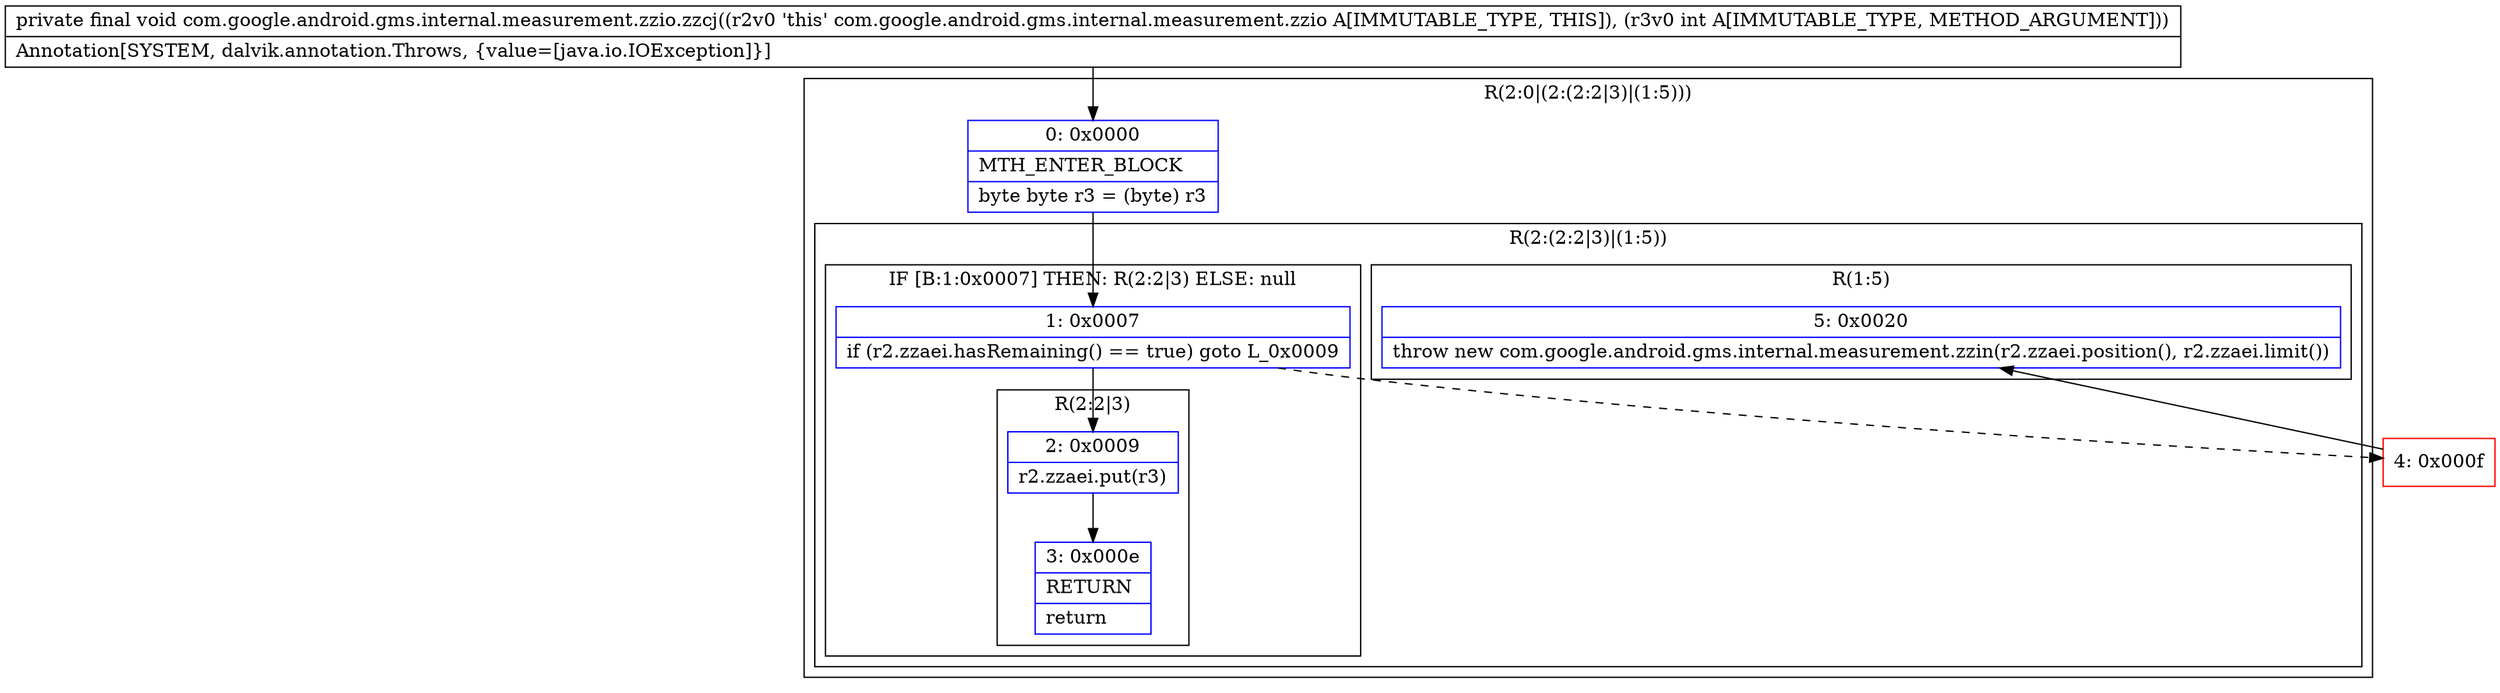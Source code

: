 digraph "CFG forcom.google.android.gms.internal.measurement.zzio.zzcj(I)V" {
subgraph cluster_Region_612462799 {
label = "R(2:0|(2:(2:2|3)|(1:5)))";
node [shape=record,color=blue];
Node_0 [shape=record,label="{0\:\ 0x0000|MTH_ENTER_BLOCK\l|byte byte r3 = (byte) r3\l}"];
subgraph cluster_Region_429261216 {
label = "R(2:(2:2|3)|(1:5))";
node [shape=record,color=blue];
subgraph cluster_IfRegion_602044213 {
label = "IF [B:1:0x0007] THEN: R(2:2|3) ELSE: null";
node [shape=record,color=blue];
Node_1 [shape=record,label="{1\:\ 0x0007|if (r2.zzaei.hasRemaining() == true) goto L_0x0009\l}"];
subgraph cluster_Region_617933494 {
label = "R(2:2|3)";
node [shape=record,color=blue];
Node_2 [shape=record,label="{2\:\ 0x0009|r2.zzaei.put(r3)\l}"];
Node_3 [shape=record,label="{3\:\ 0x000e|RETURN\l|return\l}"];
}
}
subgraph cluster_Region_1776246133 {
label = "R(1:5)";
node [shape=record,color=blue];
Node_5 [shape=record,label="{5\:\ 0x0020|throw new com.google.android.gms.internal.measurement.zzin(r2.zzaei.position(), r2.zzaei.limit())\l}"];
}
}
}
Node_4 [shape=record,color=red,label="{4\:\ 0x000f}"];
MethodNode[shape=record,label="{private final void com.google.android.gms.internal.measurement.zzio.zzcj((r2v0 'this' com.google.android.gms.internal.measurement.zzio A[IMMUTABLE_TYPE, THIS]), (r3v0 int A[IMMUTABLE_TYPE, METHOD_ARGUMENT]))  | Annotation[SYSTEM, dalvik.annotation.Throws, \{value=[java.io.IOException]\}]\l}"];
MethodNode -> Node_0;
Node_0 -> Node_1;
Node_1 -> Node_2;
Node_1 -> Node_4[style=dashed];
Node_2 -> Node_3;
Node_4 -> Node_5;
}

